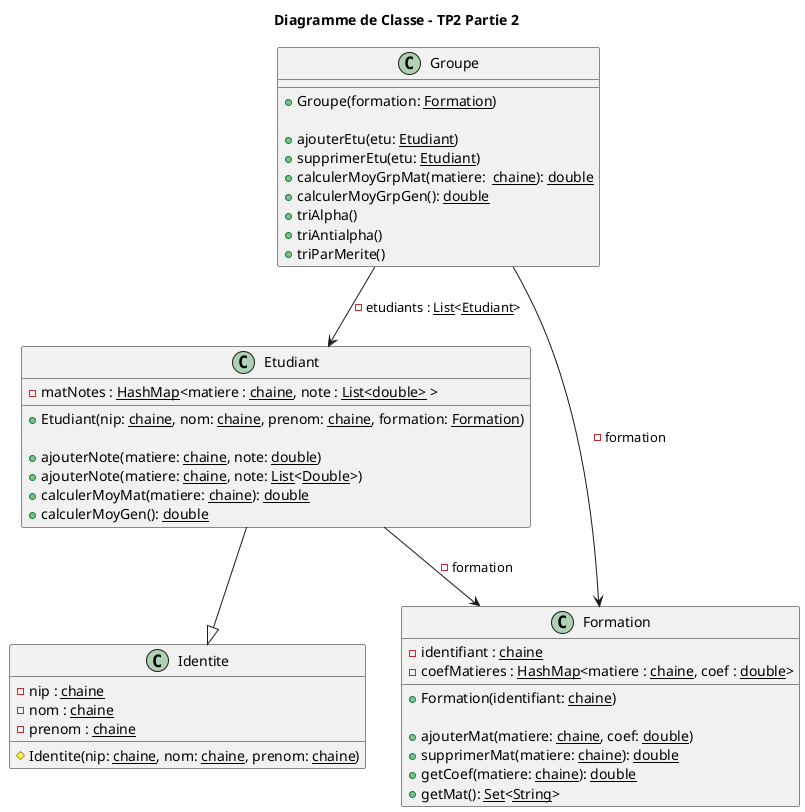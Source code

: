 
@startuml

title Diagramme de Classe - TP2 Partie 2

class Etudiant{
    - matNotes : <u>HashMap</u><matiere : <u>chaine</u>, note : <u>List<double></u> >

    + Etudiant(nip: <u>chaine</u>, nom: <u>chaine</u>, prenom: <u>chaine</u>, formation: <u>Formation</u>)

    + ajouterNote(matiere: <u>chaine</u>, note: <u>double</u>)
    + ajouterNote(matiere: <u>chaine</u>, note: <u>List</u><<u>Double</u>>)
    + calculerMoyMat(matiere: <u>chaine</u>): <u>double</u>
    + calculerMoyGen(): <u>double</u>
}
Etudiant --|> Identite
Etudiant --> Formation: - formation

class Identite{
    - nip : <u>chaine</u>
    - nom : <u>chaine</u>
    - prenom : <u>chaine</u>

    # Identite(nip: <u>chaine</u>, nom: <u>chaine</u>, prenom: <u>chaine</u>)
}

class Formation{
    - identifiant : <u>chaine</u>
    - coefMatieres : <u>HashMap</u><matiere : <u>chaine</u>, coef : <u>double</u>>

    + Formation(identifiant: <u>chaine</u>)

    + ajouterMat(matiere: <u>chaine</u>, coef: <u>double</u>)
    + supprimerMat(matiere: <u>chaine</u>): <u>double</u>
    + getCoef(matiere: <u>chaine</u>): <u>double</u>
    + getMat(): <u>Set</u><<u>String</u>>
}

class Groupe{
    + Groupe(formation: <u>Formation</u>)

    + ajouterEtu(etu: <u>Etudiant</u>)
    + supprimerEtu(etu: <u>Etudiant</u>)
    + calculerMoyGrpMat(matiere:  <u>chaine</u>): <u>double</u>
    + calculerMoyGrpGen(): <u>double</u>
    + triAlpha()
    + triAntialpha()
    + triParMerite()
}
Groupe --> Formation: - formation
Groupe --> Etudiant: - etudiants : <u>List</u><<u>Etudiant</u>>
@enduml